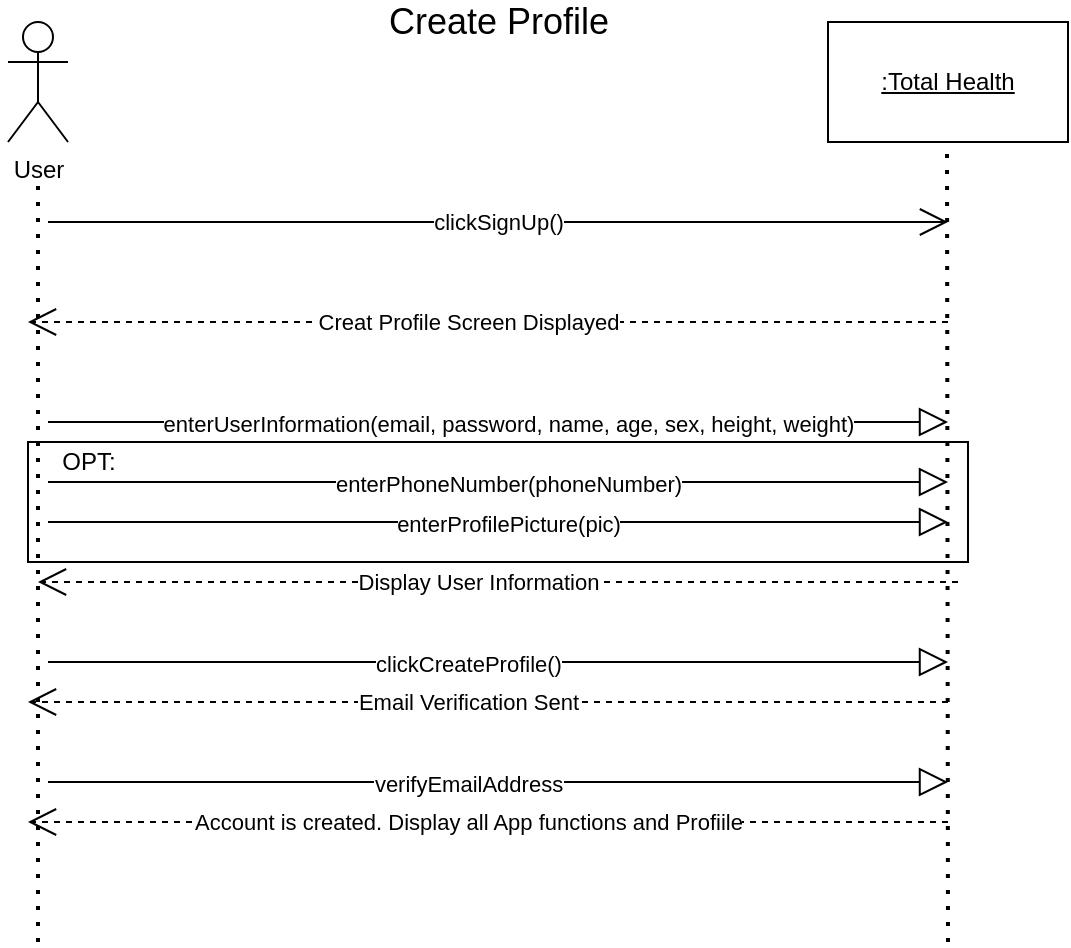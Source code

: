 <mxfile version="16.0.0" type="github">
  <diagram id="kgpKYQtTHZ0yAKxKKP6v" name="Page-1">
    <mxGraphModel dx="1038" dy="536" grid="1" gridSize="10" guides="1" tooltips="1" connect="1" arrows="1" fold="1" page="1" pageScale="1" pageWidth="850" pageHeight="1100" math="0" shadow="0">
      <root>
        <mxCell id="0" />
        <mxCell id="1" parent="0" />
        <mxCell id="rPIlinJ4xnBaqFL12Ue9-1" value="" style="rounded=0;whiteSpace=wrap;html=1;fillColor=none;" parent="1" vertex="1">
          <mxGeometry x="200" y="350" width="470" height="60" as="geometry" />
        </mxCell>
        <mxCell id="08azM6T8zazllw8TsYK6-1" value="User" style="shape=umlActor;verticalLabelPosition=bottom;verticalAlign=top;html=1;outlineConnect=0;" parent="1" vertex="1">
          <mxGeometry x="190" y="140" width="30" height="60" as="geometry" />
        </mxCell>
        <mxCell id="08azM6T8zazllw8TsYK6-4" value="" style="endArrow=none;dashed=1;html=1;dashPattern=1 3;strokeWidth=2;rounded=0;" parent="1" edge="1">
          <mxGeometry width="50" height="50" relative="1" as="geometry">
            <mxPoint x="205" y="600" as="sourcePoint" />
            <mxPoint x="205" y="220" as="targetPoint" />
          </mxGeometry>
        </mxCell>
        <mxCell id="08azM6T8zazllw8TsYK6-5" value="&lt;u&gt;:Total Health&lt;/u&gt;" style="rounded=0;whiteSpace=wrap;html=1;" parent="1" vertex="1">
          <mxGeometry x="600" y="140" width="120" height="60" as="geometry" />
        </mxCell>
        <mxCell id="08azM6T8zazllw8TsYK6-6" value="" style="endArrow=none;dashed=1;html=1;dashPattern=1 3;strokeWidth=2;rounded=0;" parent="1" edge="1">
          <mxGeometry width="50" height="50" relative="1" as="geometry">
            <mxPoint x="660" y="600" as="sourcePoint" />
            <mxPoint x="659.5" y="200" as="targetPoint" />
          </mxGeometry>
        </mxCell>
        <mxCell id="08azM6T8zazllw8TsYK6-9" value="clickSignUp()" style="endArrow=open;endSize=12;html=1;rounded=0;" parent="1" edge="1">
          <mxGeometry width="160" relative="1" as="geometry">
            <mxPoint x="210" y="240" as="sourcePoint" />
            <mxPoint x="660" y="240" as="targetPoint" />
          </mxGeometry>
        </mxCell>
        <mxCell id="08azM6T8zazllw8TsYK6-10" value="" style="endArrow=open;endFill=1;endSize=12;html=1;rounded=0;dashed=1;" parent="1" edge="1">
          <mxGeometry width="160" relative="1" as="geometry">
            <mxPoint x="660" y="290" as="sourcePoint" />
            <mxPoint x="200" y="290" as="targetPoint" />
          </mxGeometry>
        </mxCell>
        <mxCell id="08azM6T8zazllw8TsYK6-11" value="Creat Profile Screen Displayed" style="edgeLabel;html=1;align=center;verticalAlign=middle;resizable=0;points=[];" parent="08azM6T8zazllw8TsYK6-10" vertex="1" connectable="0">
          <mxGeometry x="0.13" relative="1" as="geometry">
            <mxPoint x="20" as="offset" />
          </mxGeometry>
        </mxCell>
        <mxCell id="08azM6T8zazllw8TsYK6-12" value="" style="endArrow=block;endFill=0;endSize=12;html=1;rounded=0;" parent="1" edge="1">
          <mxGeometry width="160" relative="1" as="geometry">
            <mxPoint x="210" y="340" as="sourcePoint" />
            <mxPoint x="660" y="340" as="targetPoint" />
            <Array as="points" />
          </mxGeometry>
        </mxCell>
        <mxCell id="08azM6T8zazllw8TsYK6-13" value="enterUserInformation(email, password, name, age, sex, height, weight)" style="edgeLabel;html=1;align=center;verticalAlign=middle;resizable=0;points=[];" parent="08azM6T8zazllw8TsYK6-12" vertex="1" connectable="0">
          <mxGeometry x="0.102" y="-1" relative="1" as="geometry">
            <mxPoint x="-18" as="offset" />
          </mxGeometry>
        </mxCell>
        <mxCell id="08azM6T8zazllw8TsYK6-14" value="" style="endArrow=open;endFill=1;endSize=12;html=1;rounded=0;dashed=1;" parent="1" edge="1">
          <mxGeometry width="160" relative="1" as="geometry">
            <mxPoint x="665" y="420" as="sourcePoint" />
            <mxPoint x="205" y="420" as="targetPoint" />
          </mxGeometry>
        </mxCell>
        <mxCell id="08azM6T8zazllw8TsYK6-15" value="Display User Information" style="edgeLabel;html=1;align=center;verticalAlign=middle;resizable=0;points=[];" parent="08azM6T8zazllw8TsYK6-14" vertex="1" connectable="0">
          <mxGeometry x="0.13" relative="1" as="geometry">
            <mxPoint x="20" as="offset" />
          </mxGeometry>
        </mxCell>
        <mxCell id="08azM6T8zazllw8TsYK6-17" value="" style="endArrow=block;endFill=0;endSize=12;html=1;rounded=0;" parent="1" edge="1">
          <mxGeometry width="160" relative="1" as="geometry">
            <mxPoint x="210" y="460" as="sourcePoint" />
            <mxPoint x="660" y="460" as="targetPoint" />
            <Array as="points" />
          </mxGeometry>
        </mxCell>
        <mxCell id="08azM6T8zazllw8TsYK6-18" value="clickCreateProfile()" style="edgeLabel;html=1;align=center;verticalAlign=middle;resizable=0;points=[];" parent="08azM6T8zazllw8TsYK6-17" vertex="1" connectable="0">
          <mxGeometry x="0.102" y="-1" relative="1" as="geometry">
            <mxPoint x="-38" as="offset" />
          </mxGeometry>
        </mxCell>
        <mxCell id="08azM6T8zazllw8TsYK6-19" value="" style="endArrow=open;endFill=1;endSize=12;html=1;rounded=0;dashed=1;" parent="1" edge="1">
          <mxGeometry width="160" relative="1" as="geometry">
            <mxPoint x="660" y="540" as="sourcePoint" />
            <mxPoint x="200" y="540" as="targetPoint" />
          </mxGeometry>
        </mxCell>
        <mxCell id="08azM6T8zazllw8TsYK6-20" value="Account is created. Display all App functions and Profiile" style="edgeLabel;html=1;align=center;verticalAlign=middle;resizable=0;points=[];" parent="08azM6T8zazllw8TsYK6-19" vertex="1" connectable="0">
          <mxGeometry x="0.13" relative="1" as="geometry">
            <mxPoint x="20" as="offset" />
          </mxGeometry>
        </mxCell>
        <mxCell id="rPIlinJ4xnBaqFL12Ue9-4" value="OPT:" style="text;html=1;resizable=0;autosize=1;align=center;verticalAlign=middle;points=[];fillColor=none;strokeColor=none;rounded=0;" parent="1" vertex="1">
          <mxGeometry x="210" y="350" width="40" height="20" as="geometry" />
        </mxCell>
        <mxCell id="rPIlinJ4xnBaqFL12Ue9-7" value="" style="endArrow=block;endFill=0;endSize=12;html=1;rounded=0;" parent="1" edge="1">
          <mxGeometry width="160" relative="1" as="geometry">
            <mxPoint x="210" y="370" as="sourcePoint" />
            <mxPoint x="660" y="370" as="targetPoint" />
            <Array as="points" />
          </mxGeometry>
        </mxCell>
        <mxCell id="rPIlinJ4xnBaqFL12Ue9-8" value="enterPhoneNumber(phoneNumber)" style="edgeLabel;html=1;align=center;verticalAlign=middle;resizable=0;points=[];" parent="rPIlinJ4xnBaqFL12Ue9-7" vertex="1" connectable="0">
          <mxGeometry x="0.102" y="-1" relative="1" as="geometry">
            <mxPoint x="-18" as="offset" />
          </mxGeometry>
        </mxCell>
        <mxCell id="rPIlinJ4xnBaqFL12Ue9-9" value="" style="endArrow=block;endFill=0;endSize=12;html=1;rounded=0;" parent="1" edge="1">
          <mxGeometry width="160" relative="1" as="geometry">
            <mxPoint x="210" y="390" as="sourcePoint" />
            <mxPoint x="660" y="390" as="targetPoint" />
            <Array as="points" />
          </mxGeometry>
        </mxCell>
        <mxCell id="rPIlinJ4xnBaqFL12Ue9-10" value="enterProfilePicture(pic)" style="edgeLabel;html=1;align=center;verticalAlign=middle;resizable=0;points=[];" parent="rPIlinJ4xnBaqFL12Ue9-9" vertex="1" connectable="0">
          <mxGeometry x="0.102" y="-1" relative="1" as="geometry">
            <mxPoint x="-18" as="offset" />
          </mxGeometry>
        </mxCell>
        <mxCell id="rPIlinJ4xnBaqFL12Ue9-11" value="" style="endArrow=open;endFill=1;endSize=12;html=1;rounded=0;dashed=1;" parent="1" edge="1">
          <mxGeometry width="160" relative="1" as="geometry">
            <mxPoint x="660" y="480" as="sourcePoint" />
            <mxPoint x="200" y="480" as="targetPoint" />
          </mxGeometry>
        </mxCell>
        <mxCell id="rPIlinJ4xnBaqFL12Ue9-12" value="Email Verification Sent" style="edgeLabel;html=1;align=center;verticalAlign=middle;resizable=0;points=[];" parent="rPIlinJ4xnBaqFL12Ue9-11" vertex="1" connectable="0">
          <mxGeometry x="0.13" relative="1" as="geometry">
            <mxPoint x="20" as="offset" />
          </mxGeometry>
        </mxCell>
        <mxCell id="rPIlinJ4xnBaqFL12Ue9-13" value="" style="endArrow=block;endFill=0;endSize=12;html=1;rounded=0;" parent="1" edge="1">
          <mxGeometry width="160" relative="1" as="geometry">
            <mxPoint x="210" y="520" as="sourcePoint" />
            <mxPoint x="660" y="520" as="targetPoint" />
            <Array as="points" />
          </mxGeometry>
        </mxCell>
        <mxCell id="rPIlinJ4xnBaqFL12Ue9-14" value="verifyEmailAddress" style="edgeLabel;html=1;align=center;verticalAlign=middle;resizable=0;points=[];" parent="rPIlinJ4xnBaqFL12Ue9-13" vertex="1" connectable="0">
          <mxGeometry x="0.102" y="-1" relative="1" as="geometry">
            <mxPoint x="-38" as="offset" />
          </mxGeometry>
        </mxCell>
        <mxCell id="rPIlinJ4xnBaqFL12Ue9-15" value="&lt;font style=&quot;font-size: 18px&quot;&gt;Create Profile&lt;/font&gt;" style="text;html=1;resizable=0;autosize=1;align=center;verticalAlign=middle;points=[];fillColor=none;strokeColor=none;rounded=0;" parent="1" vertex="1">
          <mxGeometry x="370" y="130" width="130" height="20" as="geometry" />
        </mxCell>
      </root>
    </mxGraphModel>
  </diagram>
</mxfile>
